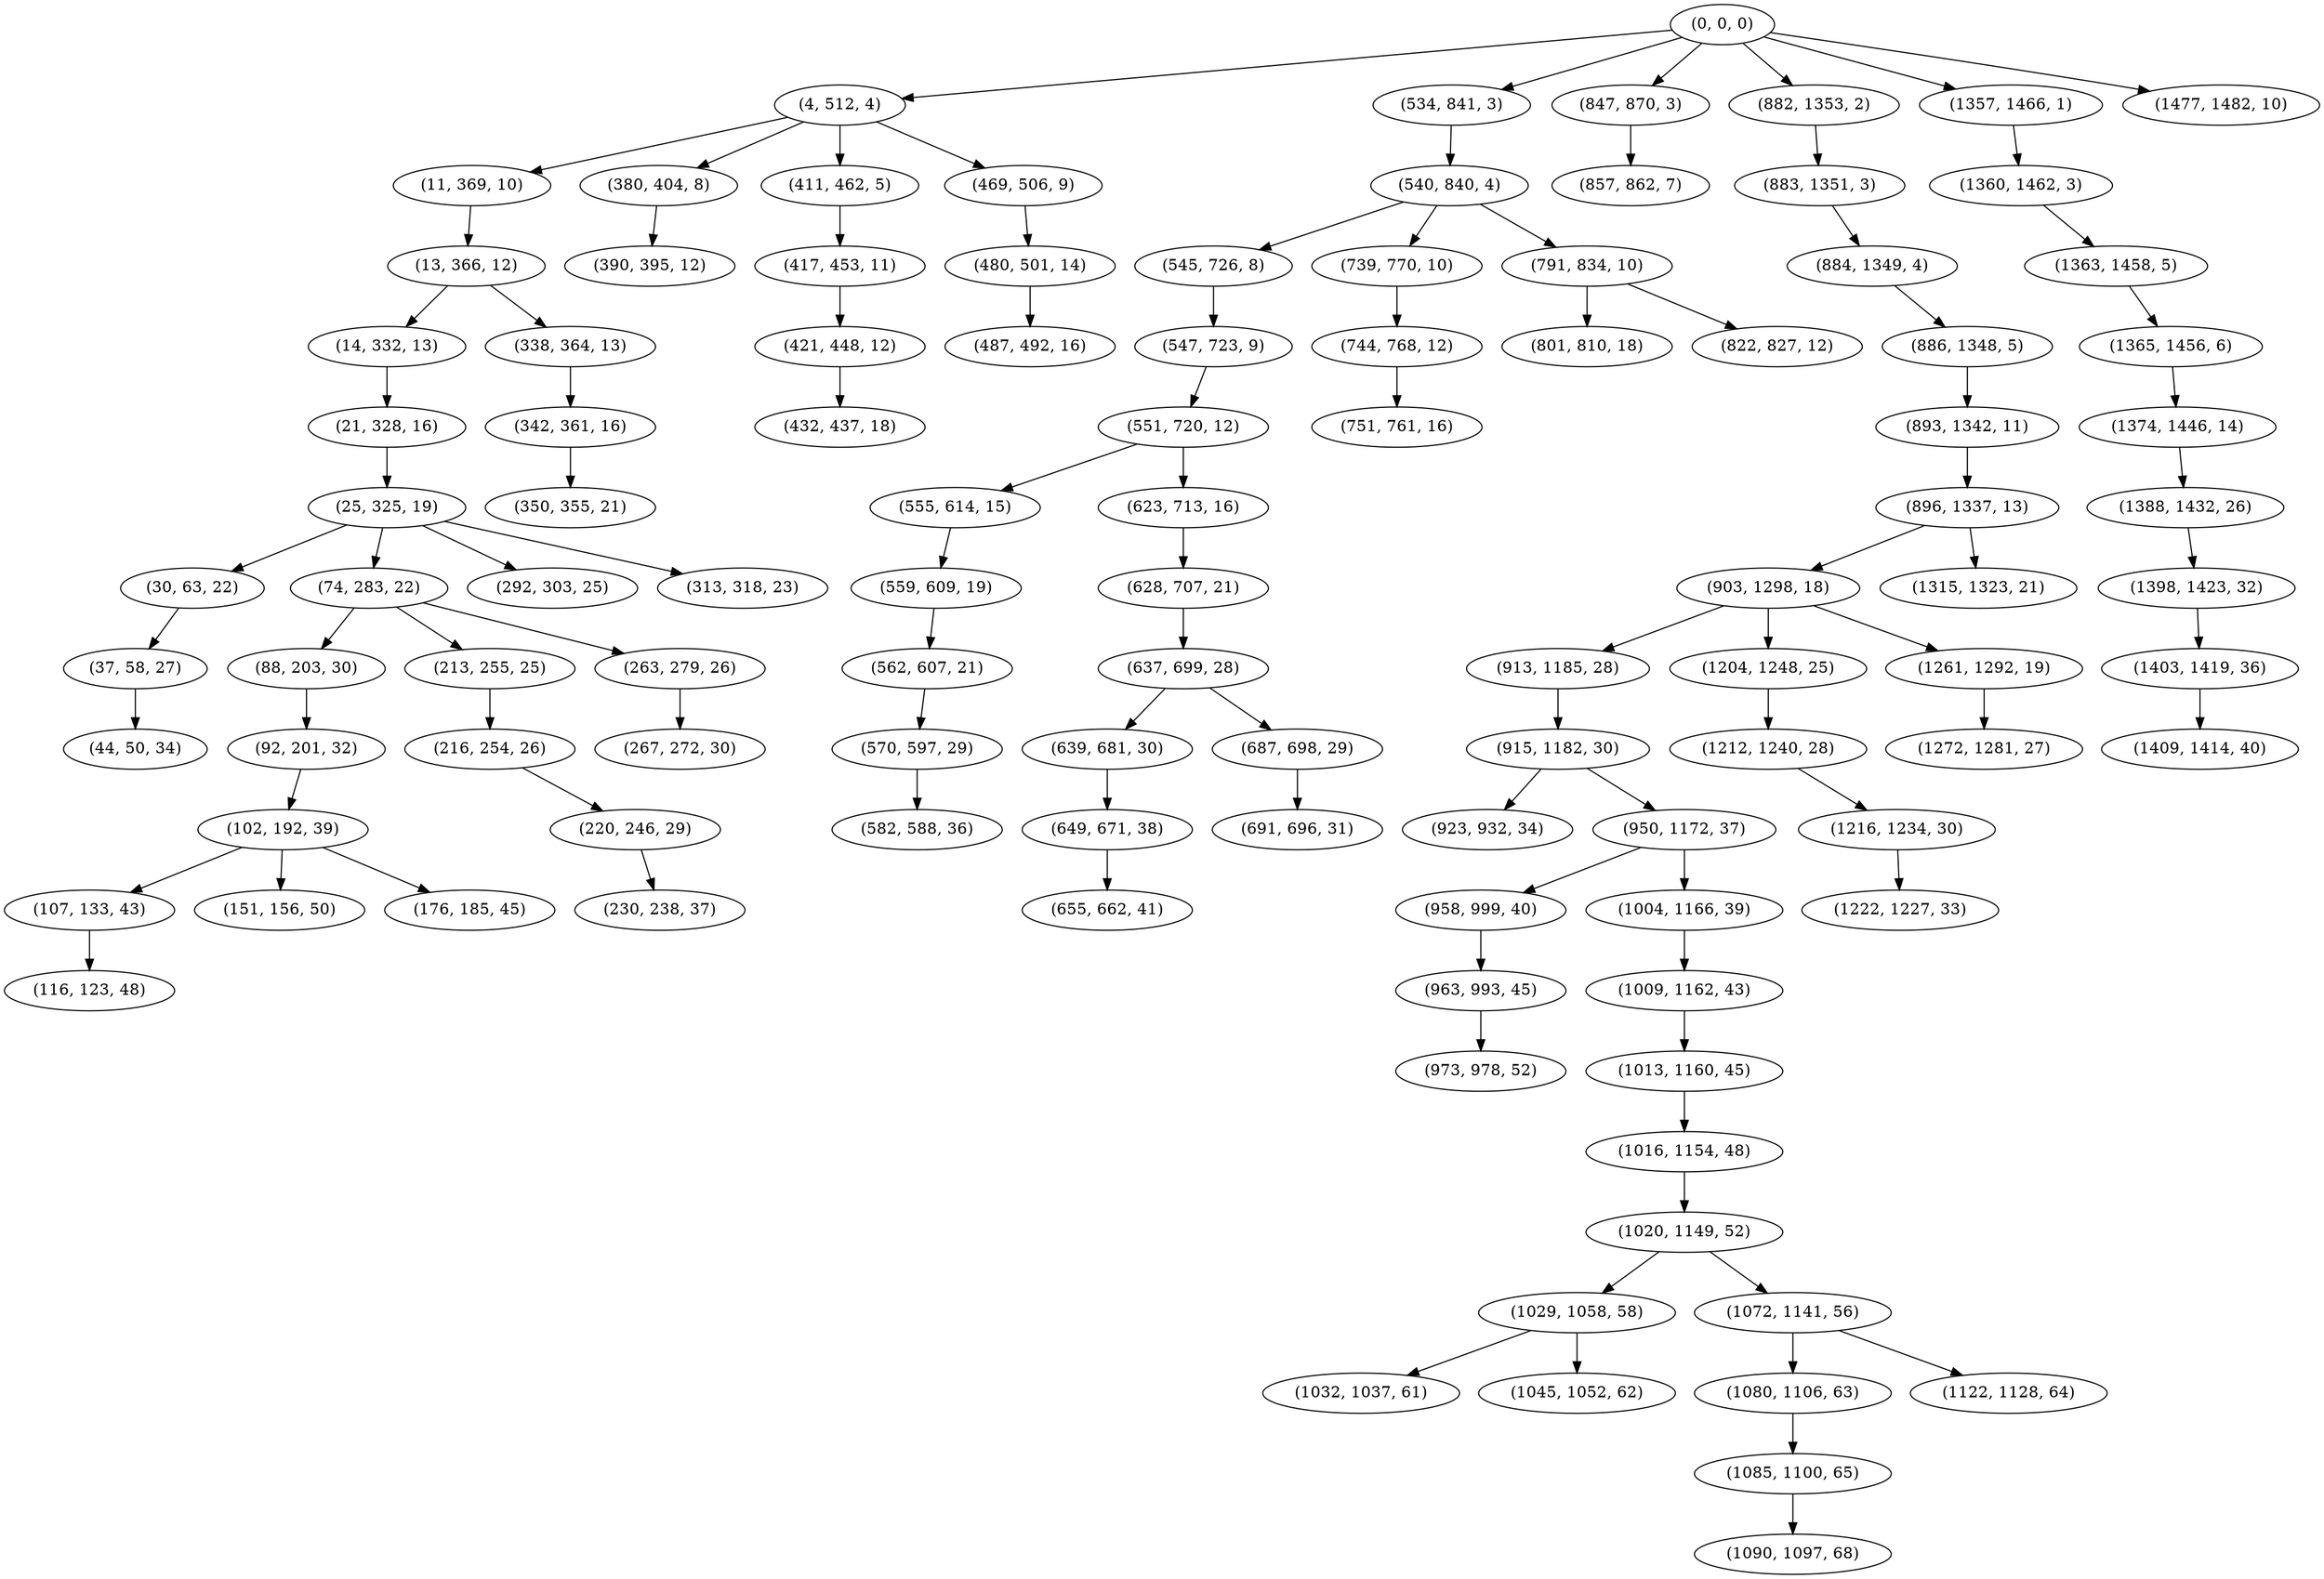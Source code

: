 digraph tree {
    "(0, 0, 0)";
    "(4, 512, 4)";
    "(11, 369, 10)";
    "(13, 366, 12)";
    "(14, 332, 13)";
    "(21, 328, 16)";
    "(25, 325, 19)";
    "(30, 63, 22)";
    "(37, 58, 27)";
    "(44, 50, 34)";
    "(74, 283, 22)";
    "(88, 203, 30)";
    "(92, 201, 32)";
    "(102, 192, 39)";
    "(107, 133, 43)";
    "(116, 123, 48)";
    "(151, 156, 50)";
    "(176, 185, 45)";
    "(213, 255, 25)";
    "(216, 254, 26)";
    "(220, 246, 29)";
    "(230, 238, 37)";
    "(263, 279, 26)";
    "(267, 272, 30)";
    "(292, 303, 25)";
    "(313, 318, 23)";
    "(338, 364, 13)";
    "(342, 361, 16)";
    "(350, 355, 21)";
    "(380, 404, 8)";
    "(390, 395, 12)";
    "(411, 462, 5)";
    "(417, 453, 11)";
    "(421, 448, 12)";
    "(432, 437, 18)";
    "(469, 506, 9)";
    "(480, 501, 14)";
    "(487, 492, 16)";
    "(534, 841, 3)";
    "(540, 840, 4)";
    "(545, 726, 8)";
    "(547, 723, 9)";
    "(551, 720, 12)";
    "(555, 614, 15)";
    "(559, 609, 19)";
    "(562, 607, 21)";
    "(570, 597, 29)";
    "(582, 588, 36)";
    "(623, 713, 16)";
    "(628, 707, 21)";
    "(637, 699, 28)";
    "(639, 681, 30)";
    "(649, 671, 38)";
    "(655, 662, 41)";
    "(687, 698, 29)";
    "(691, 696, 31)";
    "(739, 770, 10)";
    "(744, 768, 12)";
    "(751, 761, 16)";
    "(791, 834, 10)";
    "(801, 810, 18)";
    "(822, 827, 12)";
    "(847, 870, 3)";
    "(857, 862, 7)";
    "(882, 1353, 2)";
    "(883, 1351, 3)";
    "(884, 1349, 4)";
    "(886, 1348, 5)";
    "(893, 1342, 11)";
    "(896, 1337, 13)";
    "(903, 1298, 18)";
    "(913, 1185, 28)";
    "(915, 1182, 30)";
    "(923, 932, 34)";
    "(950, 1172, 37)";
    "(958, 999, 40)";
    "(963, 993, 45)";
    "(973, 978, 52)";
    "(1004, 1166, 39)";
    "(1009, 1162, 43)";
    "(1013, 1160, 45)";
    "(1016, 1154, 48)";
    "(1020, 1149, 52)";
    "(1029, 1058, 58)";
    "(1032, 1037, 61)";
    "(1045, 1052, 62)";
    "(1072, 1141, 56)";
    "(1080, 1106, 63)";
    "(1085, 1100, 65)";
    "(1090, 1097, 68)";
    "(1122, 1128, 64)";
    "(1204, 1248, 25)";
    "(1212, 1240, 28)";
    "(1216, 1234, 30)";
    "(1222, 1227, 33)";
    "(1261, 1292, 19)";
    "(1272, 1281, 27)";
    "(1315, 1323, 21)";
    "(1357, 1466, 1)";
    "(1360, 1462, 3)";
    "(1363, 1458, 5)";
    "(1365, 1456, 6)";
    "(1374, 1446, 14)";
    "(1388, 1432, 26)";
    "(1398, 1423, 32)";
    "(1403, 1419, 36)";
    "(1409, 1414, 40)";
    "(1477, 1482, 10)";
    "(0, 0, 0)" -> "(4, 512, 4)";
    "(0, 0, 0)" -> "(534, 841, 3)";
    "(0, 0, 0)" -> "(847, 870, 3)";
    "(0, 0, 0)" -> "(882, 1353, 2)";
    "(0, 0, 0)" -> "(1357, 1466, 1)";
    "(0, 0, 0)" -> "(1477, 1482, 10)";
    "(4, 512, 4)" -> "(11, 369, 10)";
    "(4, 512, 4)" -> "(380, 404, 8)";
    "(4, 512, 4)" -> "(411, 462, 5)";
    "(4, 512, 4)" -> "(469, 506, 9)";
    "(11, 369, 10)" -> "(13, 366, 12)";
    "(13, 366, 12)" -> "(14, 332, 13)";
    "(13, 366, 12)" -> "(338, 364, 13)";
    "(14, 332, 13)" -> "(21, 328, 16)";
    "(21, 328, 16)" -> "(25, 325, 19)";
    "(25, 325, 19)" -> "(30, 63, 22)";
    "(25, 325, 19)" -> "(74, 283, 22)";
    "(25, 325, 19)" -> "(292, 303, 25)";
    "(25, 325, 19)" -> "(313, 318, 23)";
    "(30, 63, 22)" -> "(37, 58, 27)";
    "(37, 58, 27)" -> "(44, 50, 34)";
    "(74, 283, 22)" -> "(88, 203, 30)";
    "(74, 283, 22)" -> "(213, 255, 25)";
    "(74, 283, 22)" -> "(263, 279, 26)";
    "(88, 203, 30)" -> "(92, 201, 32)";
    "(92, 201, 32)" -> "(102, 192, 39)";
    "(102, 192, 39)" -> "(107, 133, 43)";
    "(102, 192, 39)" -> "(151, 156, 50)";
    "(102, 192, 39)" -> "(176, 185, 45)";
    "(107, 133, 43)" -> "(116, 123, 48)";
    "(213, 255, 25)" -> "(216, 254, 26)";
    "(216, 254, 26)" -> "(220, 246, 29)";
    "(220, 246, 29)" -> "(230, 238, 37)";
    "(263, 279, 26)" -> "(267, 272, 30)";
    "(338, 364, 13)" -> "(342, 361, 16)";
    "(342, 361, 16)" -> "(350, 355, 21)";
    "(380, 404, 8)" -> "(390, 395, 12)";
    "(411, 462, 5)" -> "(417, 453, 11)";
    "(417, 453, 11)" -> "(421, 448, 12)";
    "(421, 448, 12)" -> "(432, 437, 18)";
    "(469, 506, 9)" -> "(480, 501, 14)";
    "(480, 501, 14)" -> "(487, 492, 16)";
    "(534, 841, 3)" -> "(540, 840, 4)";
    "(540, 840, 4)" -> "(545, 726, 8)";
    "(540, 840, 4)" -> "(739, 770, 10)";
    "(540, 840, 4)" -> "(791, 834, 10)";
    "(545, 726, 8)" -> "(547, 723, 9)";
    "(547, 723, 9)" -> "(551, 720, 12)";
    "(551, 720, 12)" -> "(555, 614, 15)";
    "(551, 720, 12)" -> "(623, 713, 16)";
    "(555, 614, 15)" -> "(559, 609, 19)";
    "(559, 609, 19)" -> "(562, 607, 21)";
    "(562, 607, 21)" -> "(570, 597, 29)";
    "(570, 597, 29)" -> "(582, 588, 36)";
    "(623, 713, 16)" -> "(628, 707, 21)";
    "(628, 707, 21)" -> "(637, 699, 28)";
    "(637, 699, 28)" -> "(639, 681, 30)";
    "(637, 699, 28)" -> "(687, 698, 29)";
    "(639, 681, 30)" -> "(649, 671, 38)";
    "(649, 671, 38)" -> "(655, 662, 41)";
    "(687, 698, 29)" -> "(691, 696, 31)";
    "(739, 770, 10)" -> "(744, 768, 12)";
    "(744, 768, 12)" -> "(751, 761, 16)";
    "(791, 834, 10)" -> "(801, 810, 18)";
    "(791, 834, 10)" -> "(822, 827, 12)";
    "(847, 870, 3)" -> "(857, 862, 7)";
    "(882, 1353, 2)" -> "(883, 1351, 3)";
    "(883, 1351, 3)" -> "(884, 1349, 4)";
    "(884, 1349, 4)" -> "(886, 1348, 5)";
    "(886, 1348, 5)" -> "(893, 1342, 11)";
    "(893, 1342, 11)" -> "(896, 1337, 13)";
    "(896, 1337, 13)" -> "(903, 1298, 18)";
    "(896, 1337, 13)" -> "(1315, 1323, 21)";
    "(903, 1298, 18)" -> "(913, 1185, 28)";
    "(903, 1298, 18)" -> "(1204, 1248, 25)";
    "(903, 1298, 18)" -> "(1261, 1292, 19)";
    "(913, 1185, 28)" -> "(915, 1182, 30)";
    "(915, 1182, 30)" -> "(923, 932, 34)";
    "(915, 1182, 30)" -> "(950, 1172, 37)";
    "(950, 1172, 37)" -> "(958, 999, 40)";
    "(950, 1172, 37)" -> "(1004, 1166, 39)";
    "(958, 999, 40)" -> "(963, 993, 45)";
    "(963, 993, 45)" -> "(973, 978, 52)";
    "(1004, 1166, 39)" -> "(1009, 1162, 43)";
    "(1009, 1162, 43)" -> "(1013, 1160, 45)";
    "(1013, 1160, 45)" -> "(1016, 1154, 48)";
    "(1016, 1154, 48)" -> "(1020, 1149, 52)";
    "(1020, 1149, 52)" -> "(1029, 1058, 58)";
    "(1020, 1149, 52)" -> "(1072, 1141, 56)";
    "(1029, 1058, 58)" -> "(1032, 1037, 61)";
    "(1029, 1058, 58)" -> "(1045, 1052, 62)";
    "(1072, 1141, 56)" -> "(1080, 1106, 63)";
    "(1072, 1141, 56)" -> "(1122, 1128, 64)";
    "(1080, 1106, 63)" -> "(1085, 1100, 65)";
    "(1085, 1100, 65)" -> "(1090, 1097, 68)";
    "(1204, 1248, 25)" -> "(1212, 1240, 28)";
    "(1212, 1240, 28)" -> "(1216, 1234, 30)";
    "(1216, 1234, 30)" -> "(1222, 1227, 33)";
    "(1261, 1292, 19)" -> "(1272, 1281, 27)";
    "(1357, 1466, 1)" -> "(1360, 1462, 3)";
    "(1360, 1462, 3)" -> "(1363, 1458, 5)";
    "(1363, 1458, 5)" -> "(1365, 1456, 6)";
    "(1365, 1456, 6)" -> "(1374, 1446, 14)";
    "(1374, 1446, 14)" -> "(1388, 1432, 26)";
    "(1388, 1432, 26)" -> "(1398, 1423, 32)";
    "(1398, 1423, 32)" -> "(1403, 1419, 36)";
    "(1403, 1419, 36)" -> "(1409, 1414, 40)";
}
